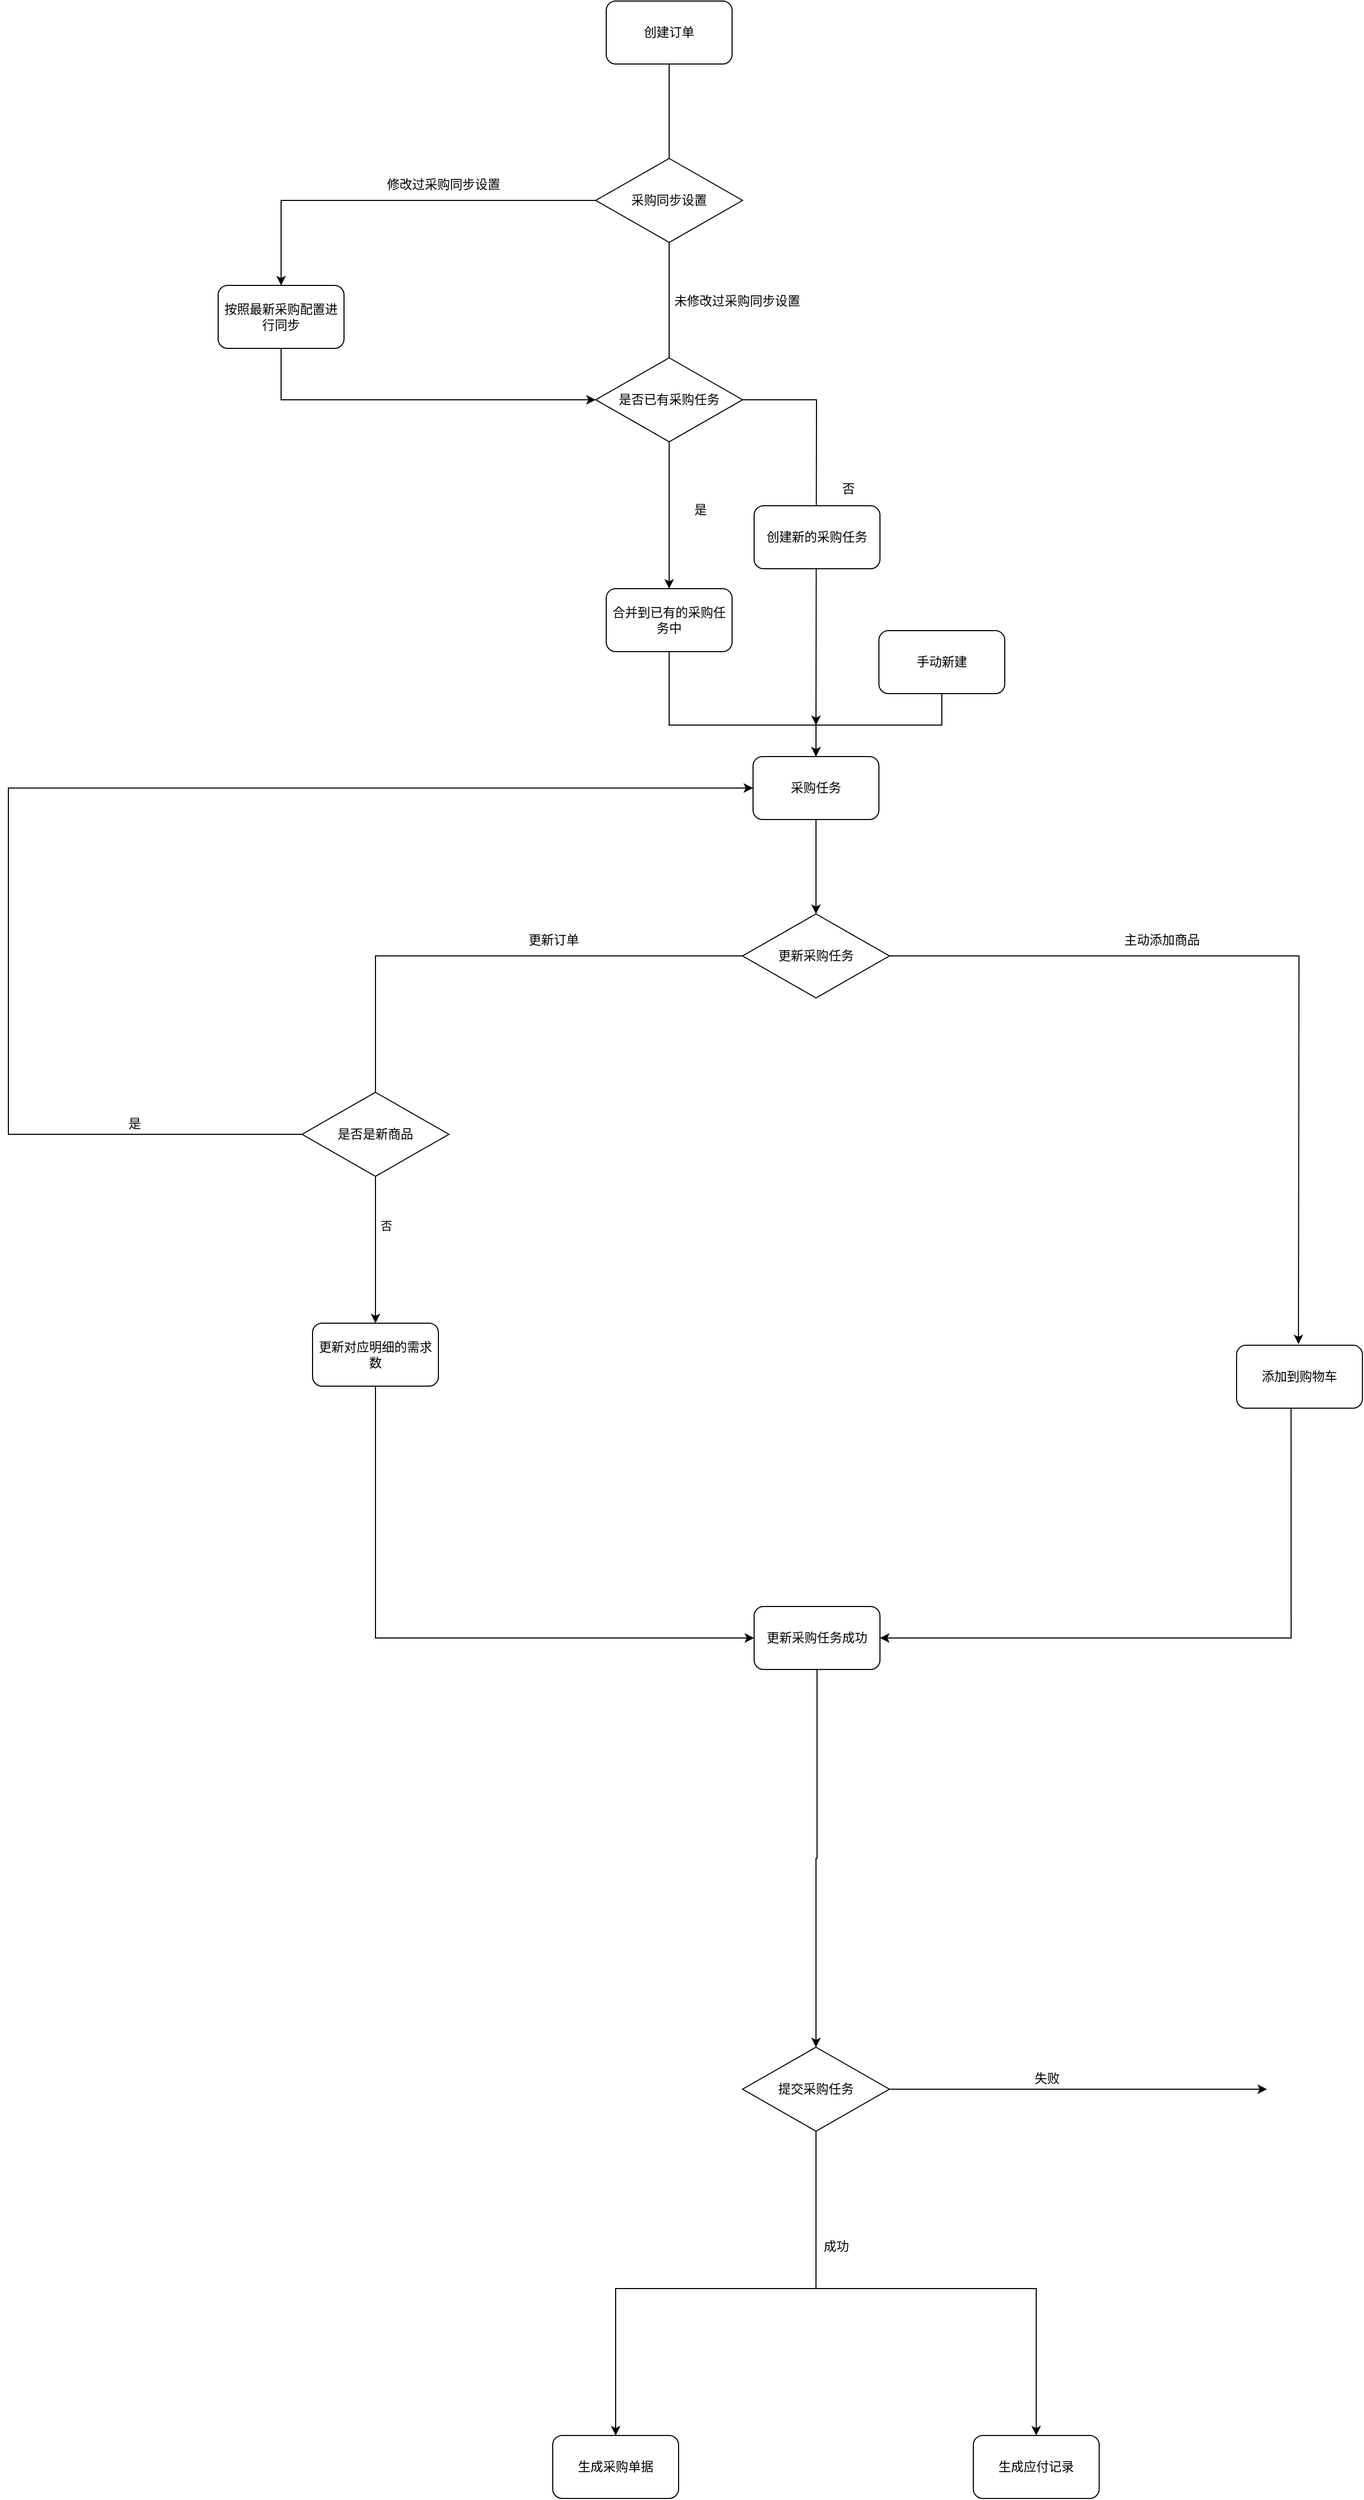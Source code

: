 <mxfile version="20.3.0" type="github">
  <diagram id="ye2RUaFVlnxV50ZEqhlz" name="第 1 页">
    <mxGraphModel dx="2249" dy="1941" grid="1" gridSize="10" guides="1" tooltips="1" connect="1" arrows="1" fold="1" page="1" pageScale="1" pageWidth="827" pageHeight="1169" math="0" shadow="0">
      <root>
        <mxCell id="0" />
        <mxCell id="1" parent="0" />
        <mxCell id="lqc4Ca-nyEtZ-Kyz2MPw-1" value="创建订单" style="rounded=1;whiteSpace=wrap;html=1;" parent="1" vertex="1">
          <mxGeometry x="170" y="-480" width="120" height="60" as="geometry" />
        </mxCell>
        <mxCell id="lqc4Ca-nyEtZ-Kyz2MPw-5" style="edgeStyle=orthogonalEdgeStyle;rounded=0;orthogonalLoop=1;jettySize=auto;html=1;entryX=0.5;entryY=0;entryDx=0;entryDy=0;" parent="1" source="lqc4Ca-nyEtZ-Kyz2MPw-2" target="lqc4Ca-nyEtZ-Kyz2MPw-3" edge="1">
          <mxGeometry relative="1" as="geometry" />
        </mxCell>
        <mxCell id="lqc4Ca-nyEtZ-Kyz2MPw-2" value="手动新建" style="rounded=1;whiteSpace=wrap;html=1;" parent="1" vertex="1">
          <mxGeometry x="430" y="120" width="120" height="60" as="geometry" />
        </mxCell>
        <mxCell id="8KBfvsnZZaP_vf3h1O1c-1" style="edgeStyle=orthogonalEdgeStyle;rounded=0;orthogonalLoop=1;jettySize=auto;html=1;exitX=0.5;exitY=1;exitDx=0;exitDy=0;entryX=0.5;entryY=0;entryDx=0;entryDy=0;" parent="1" source="lqc4Ca-nyEtZ-Kyz2MPw-3" edge="1">
          <mxGeometry relative="1" as="geometry">
            <mxPoint x="370" y="390" as="targetPoint" />
          </mxGeometry>
        </mxCell>
        <mxCell id="lqc4Ca-nyEtZ-Kyz2MPw-3" value="采购任务" style="rounded=1;whiteSpace=wrap;html=1;" parent="1" vertex="1">
          <mxGeometry x="310" y="240" width="120" height="60" as="geometry" />
        </mxCell>
        <mxCell id="8KBfvsnZZaP_vf3h1O1c-4" style="edgeStyle=orthogonalEdgeStyle;rounded=0;orthogonalLoop=1;jettySize=auto;html=1;startArrow=none;" parent="1" source="8KBfvsnZZaP_vf3h1O1c-8" edge="1">
          <mxGeometry relative="1" as="geometry">
            <mxPoint x="-50" y="780" as="targetPoint" />
          </mxGeometry>
        </mxCell>
        <mxCell id="8KBfvsnZZaP_vf3h1O1c-12" value="否" style="edgeLabel;html=1;align=center;verticalAlign=middle;resizable=0;points=[];" parent="8KBfvsnZZaP_vf3h1O1c-4" vertex="1" connectable="0">
          <mxGeometry x="-0.329" y="5" relative="1" as="geometry">
            <mxPoint x="5" as="offset" />
          </mxGeometry>
        </mxCell>
        <mxCell id="8KBfvsnZZaP_vf3h1O1c-5" style="edgeStyle=orthogonalEdgeStyle;rounded=0;orthogonalLoop=1;jettySize=auto;html=1;" parent="1" source="8KBfvsnZZaP_vf3h1O1c-3" edge="1">
          <mxGeometry relative="1" as="geometry">
            <mxPoint x="830" y="800" as="targetPoint" />
          </mxGeometry>
        </mxCell>
        <mxCell id="8KBfvsnZZaP_vf3h1O1c-3" value="更新采购任务" style="rhombus;whiteSpace=wrap;html=1;" parent="1" vertex="1">
          <mxGeometry x="300" y="390" width="140" height="80" as="geometry" />
        </mxCell>
        <mxCell id="8KBfvsnZZaP_vf3h1O1c-6" value="更新订单" style="text;html=1;strokeColor=none;fillColor=none;align=center;verticalAlign=middle;whiteSpace=wrap;rounded=0;" parent="1" vertex="1">
          <mxGeometry x="90" y="400" width="60" height="30" as="geometry" />
        </mxCell>
        <mxCell id="8KBfvsnZZaP_vf3h1O1c-7" value="主动添加商品" style="text;html=1;strokeColor=none;fillColor=none;align=center;verticalAlign=middle;whiteSpace=wrap;rounded=0;" parent="1" vertex="1">
          <mxGeometry x="660" y="400" width="80" height="30" as="geometry" />
        </mxCell>
        <mxCell id="8KBfvsnZZaP_vf3h1O1c-10" style="edgeStyle=orthogonalEdgeStyle;rounded=0;orthogonalLoop=1;jettySize=auto;html=1;entryX=0;entryY=0.5;entryDx=0;entryDy=0;" parent="1" source="8KBfvsnZZaP_vf3h1O1c-8" target="lqc4Ca-nyEtZ-Kyz2MPw-3" edge="1">
          <mxGeometry relative="1" as="geometry">
            <Array as="points">
              <mxPoint x="-400" y="600" />
              <mxPoint x="-400" y="270" />
            </Array>
          </mxGeometry>
        </mxCell>
        <mxCell id="8KBfvsnZZaP_vf3h1O1c-8" value="是否是新商品" style="rhombus;whiteSpace=wrap;html=1;" parent="1" vertex="1">
          <mxGeometry x="-120" y="560" width="140" height="80" as="geometry" />
        </mxCell>
        <mxCell id="8KBfvsnZZaP_vf3h1O1c-9" value="" style="edgeStyle=orthogonalEdgeStyle;rounded=0;orthogonalLoop=1;jettySize=auto;html=1;endArrow=none;" parent="1" source="8KBfvsnZZaP_vf3h1O1c-3" target="8KBfvsnZZaP_vf3h1O1c-8" edge="1">
          <mxGeometry relative="1" as="geometry">
            <mxPoint x="-50" y="780" as="targetPoint" />
            <mxPoint x="300" y="430" as="sourcePoint" />
          </mxGeometry>
        </mxCell>
        <mxCell id="8KBfvsnZZaP_vf3h1O1c-11" value="是" style="text;html=1;align=center;verticalAlign=middle;resizable=0;points=[];autosize=1;strokeColor=none;fillColor=none;" parent="1" vertex="1">
          <mxGeometry x="-300" y="575" width="40" height="30" as="geometry" />
        </mxCell>
        <mxCell id="45WwR3JrkO743gfdt4Gs-3" style="edgeStyle=orthogonalEdgeStyle;rounded=0;orthogonalLoop=1;jettySize=auto;html=1;entryX=1;entryY=0.5;entryDx=0;entryDy=0;exitX=0.433;exitY=1;exitDx=0;exitDy=0;exitPerimeter=0;" edge="1" parent="1" source="8KBfvsnZZaP_vf3h1O1c-13" target="45WwR3JrkO743gfdt4Gs-1">
          <mxGeometry relative="1" as="geometry" />
        </mxCell>
        <mxCell id="8KBfvsnZZaP_vf3h1O1c-13" value="添加到购物车" style="rounded=1;whiteSpace=wrap;html=1;" parent="1" vertex="1">
          <mxGeometry x="771" y="801" width="120" height="60" as="geometry" />
        </mxCell>
        <mxCell id="8KBfvsnZZaP_vf3h1O1c-17" style="edgeStyle=orthogonalEdgeStyle;rounded=0;orthogonalLoop=1;jettySize=auto;html=1;entryX=0;entryY=0.5;entryDx=0;entryDy=0;" parent="1" source="8KBfvsnZZaP_vf3h1O1c-14" edge="1" target="45WwR3JrkO743gfdt4Gs-1">
          <mxGeometry relative="1" as="geometry">
            <mxPoint x="-50" y="1020" as="targetPoint" />
            <Array as="points">
              <mxPoint x="-50" y="1080" />
            </Array>
          </mxGeometry>
        </mxCell>
        <mxCell id="8KBfvsnZZaP_vf3h1O1c-14" value="更新对应明细的需求数" style="rounded=1;whiteSpace=wrap;html=1;" parent="1" vertex="1">
          <mxGeometry x="-110" y="780" width="120" height="60" as="geometry" />
        </mxCell>
        <mxCell id="8KBfvsnZZaP_vf3h1O1c-29" style="edgeStyle=orthogonalEdgeStyle;rounded=0;orthogonalLoop=1;jettySize=auto;html=1;entryX=0.5;entryY=0;entryDx=0;entryDy=0;" parent="1" source="8KBfvsnZZaP_vf3h1O1c-19" target="8KBfvsnZZaP_vf3h1O1c-24" edge="1">
          <mxGeometry relative="1" as="geometry" />
        </mxCell>
        <mxCell id="8KBfvsnZZaP_vf3h1O1c-19" value="采购同步设置" style="rhombus;whiteSpace=wrap;html=1;" parent="1" vertex="1">
          <mxGeometry x="160" y="-330" width="140" height="80" as="geometry" />
        </mxCell>
        <mxCell id="8KBfvsnZZaP_vf3h1O1c-20" value="" style="edgeStyle=orthogonalEdgeStyle;rounded=0;orthogonalLoop=1;jettySize=auto;html=1;entryX=0.5;entryY=0;entryDx=0;entryDy=0;exitX=0.5;exitY=1;exitDx=0;exitDy=0;endArrow=none;" parent="1" source="lqc4Ca-nyEtZ-Kyz2MPw-1" target="8KBfvsnZZaP_vf3h1O1c-19" edge="1">
          <mxGeometry relative="1" as="geometry">
            <mxPoint x="230" y="-240" as="sourcePoint" />
            <mxPoint x="370" y="240" as="targetPoint" />
          </mxGeometry>
        </mxCell>
        <mxCell id="8KBfvsnZZaP_vf3h1O1c-21" value="未修改过采购同步设置" style="text;html=1;strokeColor=none;fillColor=none;align=center;verticalAlign=middle;whiteSpace=wrap;rounded=0;" parent="1" vertex="1">
          <mxGeometry x="230" y="-209" width="130" height="30" as="geometry" />
        </mxCell>
        <mxCell id="8KBfvsnZZaP_vf3h1O1c-23" value="修改过采购同步设置" style="text;html=1;strokeColor=none;fillColor=none;align=center;verticalAlign=middle;whiteSpace=wrap;rounded=0;" parent="1" vertex="1">
          <mxGeometry x="-40" y="-320" width="110" height="30" as="geometry" />
        </mxCell>
        <mxCell id="8KBfvsnZZaP_vf3h1O1c-30" style="edgeStyle=orthogonalEdgeStyle;rounded=0;orthogonalLoop=1;jettySize=auto;html=1;entryX=0;entryY=0.5;entryDx=0;entryDy=0;" parent="1" source="8KBfvsnZZaP_vf3h1O1c-24" target="8KBfvsnZZaP_vf3h1O1c-26" edge="1">
          <mxGeometry relative="1" as="geometry">
            <Array as="points">
              <mxPoint x="-140" y="-100" />
            </Array>
          </mxGeometry>
        </mxCell>
        <mxCell id="8KBfvsnZZaP_vf3h1O1c-24" value="按照最新采购配置进行同步" style="rounded=1;whiteSpace=wrap;html=1;" parent="1" vertex="1">
          <mxGeometry x="-200" y="-209" width="120" height="60" as="geometry" />
        </mxCell>
        <mxCell id="8KBfvsnZZaP_vf3h1O1c-32" style="edgeStyle=orthogonalEdgeStyle;rounded=0;orthogonalLoop=1;jettySize=auto;html=1;" parent="1" source="8KBfvsnZZaP_vf3h1O1c-26" target="8KBfvsnZZaP_vf3h1O1c-31" edge="1">
          <mxGeometry relative="1" as="geometry" />
        </mxCell>
        <mxCell id="YzICnzGHHdCxPfi3_mu3-2" style="edgeStyle=orthogonalEdgeStyle;rounded=0;orthogonalLoop=1;jettySize=auto;html=1;" parent="1" source="8KBfvsnZZaP_vf3h1O1c-26" edge="1">
          <mxGeometry relative="1" as="geometry">
            <mxPoint x="370" y="210" as="targetPoint" />
          </mxGeometry>
        </mxCell>
        <mxCell id="8KBfvsnZZaP_vf3h1O1c-26" value="是否已有采购任务" style="rhombus;whiteSpace=wrap;html=1;" parent="1" vertex="1">
          <mxGeometry x="160" y="-140" width="140" height="80" as="geometry" />
        </mxCell>
        <mxCell id="8KBfvsnZZaP_vf3h1O1c-27" value="" style="edgeStyle=orthogonalEdgeStyle;rounded=0;orthogonalLoop=1;jettySize=auto;html=1;entryX=0.5;entryY=0;entryDx=0;entryDy=0;exitX=0.5;exitY=1;exitDx=0;exitDy=0;startArrow=none;endArrow=none;" parent="1" source="8KBfvsnZZaP_vf3h1O1c-19" target="8KBfvsnZZaP_vf3h1O1c-26" edge="1">
          <mxGeometry relative="1" as="geometry">
            <mxPoint x="230" y="-250" as="sourcePoint" />
            <mxPoint x="370" y="240" as="targetPoint" />
          </mxGeometry>
        </mxCell>
        <mxCell id="8KBfvsnZZaP_vf3h1O1c-34" style="edgeStyle=orthogonalEdgeStyle;rounded=0;orthogonalLoop=1;jettySize=auto;html=1;entryX=0.5;entryY=0;entryDx=0;entryDy=0;" parent="1" source="8KBfvsnZZaP_vf3h1O1c-31" target="lqc4Ca-nyEtZ-Kyz2MPw-3" edge="1">
          <mxGeometry relative="1" as="geometry">
            <Array as="points">
              <mxPoint x="230" y="210" />
              <mxPoint x="370" y="210" />
            </Array>
          </mxGeometry>
        </mxCell>
        <mxCell id="8KBfvsnZZaP_vf3h1O1c-31" value="合并到已有的采购任务中" style="rounded=1;whiteSpace=wrap;html=1;" parent="1" vertex="1">
          <mxGeometry x="170" y="80" width="120" height="60" as="geometry" />
        </mxCell>
        <mxCell id="YzICnzGHHdCxPfi3_mu3-1" value="是" style="text;html=1;strokeColor=none;fillColor=none;align=center;verticalAlign=middle;whiteSpace=wrap;rounded=0;" parent="1" vertex="1">
          <mxGeometry x="230" y="-10" width="60" height="30" as="geometry" />
        </mxCell>
        <mxCell id="YzICnzGHHdCxPfi3_mu3-3" value="否" style="text;html=1;strokeColor=none;fillColor=none;align=center;verticalAlign=middle;whiteSpace=wrap;rounded=0;" parent="1" vertex="1">
          <mxGeometry x="371" y="-30" width="60" height="30" as="geometry" />
        </mxCell>
        <mxCell id="YzICnzGHHdCxPfi3_mu3-4" value="创建新的采购任务" style="rounded=1;whiteSpace=wrap;html=1;" parent="1" vertex="1">
          <mxGeometry x="311" y="1" width="120" height="60" as="geometry" />
        </mxCell>
        <mxCell id="45WwR3JrkO743gfdt4Gs-5" style="edgeStyle=orthogonalEdgeStyle;rounded=0;orthogonalLoop=1;jettySize=auto;html=1;entryX=0.5;entryY=0;entryDx=0;entryDy=0;" edge="1" parent="1" source="45WwR3JrkO743gfdt4Gs-1" target="45WwR3JrkO743gfdt4Gs-4">
          <mxGeometry relative="1" as="geometry" />
        </mxCell>
        <mxCell id="45WwR3JrkO743gfdt4Gs-1" value="更新采购任务成功" style="rounded=1;whiteSpace=wrap;html=1;" vertex="1" parent="1">
          <mxGeometry x="311" y="1050" width="120" height="60" as="geometry" />
        </mxCell>
        <mxCell id="45WwR3JrkO743gfdt4Gs-6" style="edgeStyle=orthogonalEdgeStyle;rounded=0;orthogonalLoop=1;jettySize=auto;html=1;entryX=0.5;entryY=0;entryDx=0;entryDy=0;" edge="1" parent="1" source="45WwR3JrkO743gfdt4Gs-4" target="45WwR3JrkO743gfdt4Gs-11">
          <mxGeometry relative="1" as="geometry">
            <mxPoint x="370" y="1840" as="targetPoint" />
            <Array as="points">
              <mxPoint x="370" y="1700" />
              <mxPoint x="179" y="1700" />
            </Array>
          </mxGeometry>
        </mxCell>
        <mxCell id="45WwR3JrkO743gfdt4Gs-7" style="edgeStyle=orthogonalEdgeStyle;rounded=0;orthogonalLoop=1;jettySize=auto;html=1;" edge="1" parent="1" source="45WwR3JrkO743gfdt4Gs-4">
          <mxGeometry relative="1" as="geometry">
            <mxPoint x="800" y="1510" as="targetPoint" />
          </mxGeometry>
        </mxCell>
        <mxCell id="45WwR3JrkO743gfdt4Gs-13" style="edgeStyle=orthogonalEdgeStyle;rounded=0;orthogonalLoop=1;jettySize=auto;html=1;entryX=0.5;entryY=0;entryDx=0;entryDy=0;" edge="1" parent="1" source="45WwR3JrkO743gfdt4Gs-4" target="45WwR3JrkO743gfdt4Gs-12">
          <mxGeometry relative="1" as="geometry">
            <Array as="points">
              <mxPoint x="370" y="1700" />
              <mxPoint x="580" y="1700" />
            </Array>
          </mxGeometry>
        </mxCell>
        <mxCell id="45WwR3JrkO743gfdt4Gs-4" value="提交采购任务" style="rhombus;whiteSpace=wrap;html=1;" vertex="1" parent="1">
          <mxGeometry x="300" y="1470" width="140" height="80" as="geometry" />
        </mxCell>
        <mxCell id="45WwR3JrkO743gfdt4Gs-9" value="失败" style="text;html=1;align=center;verticalAlign=middle;resizable=0;points=[];autosize=1;strokeColor=none;fillColor=none;" vertex="1" parent="1">
          <mxGeometry x="565" y="1485" width="50" height="30" as="geometry" />
        </mxCell>
        <mxCell id="45WwR3JrkO743gfdt4Gs-10" value="成功" style="text;html=1;align=center;verticalAlign=middle;resizable=0;points=[];autosize=1;strokeColor=none;fillColor=none;" vertex="1" parent="1">
          <mxGeometry x="364" y="1645" width="50" height="30" as="geometry" />
        </mxCell>
        <mxCell id="45WwR3JrkO743gfdt4Gs-11" value="生成采购单据" style="rounded=1;whiteSpace=wrap;html=1;" vertex="1" parent="1">
          <mxGeometry x="119" y="1840" width="120" height="60" as="geometry" />
        </mxCell>
        <mxCell id="45WwR3JrkO743gfdt4Gs-12" value="生成应付记录" style="rounded=1;whiteSpace=wrap;html=1;" vertex="1" parent="1">
          <mxGeometry x="520" y="1840" width="120" height="60" as="geometry" />
        </mxCell>
      </root>
    </mxGraphModel>
  </diagram>
</mxfile>
